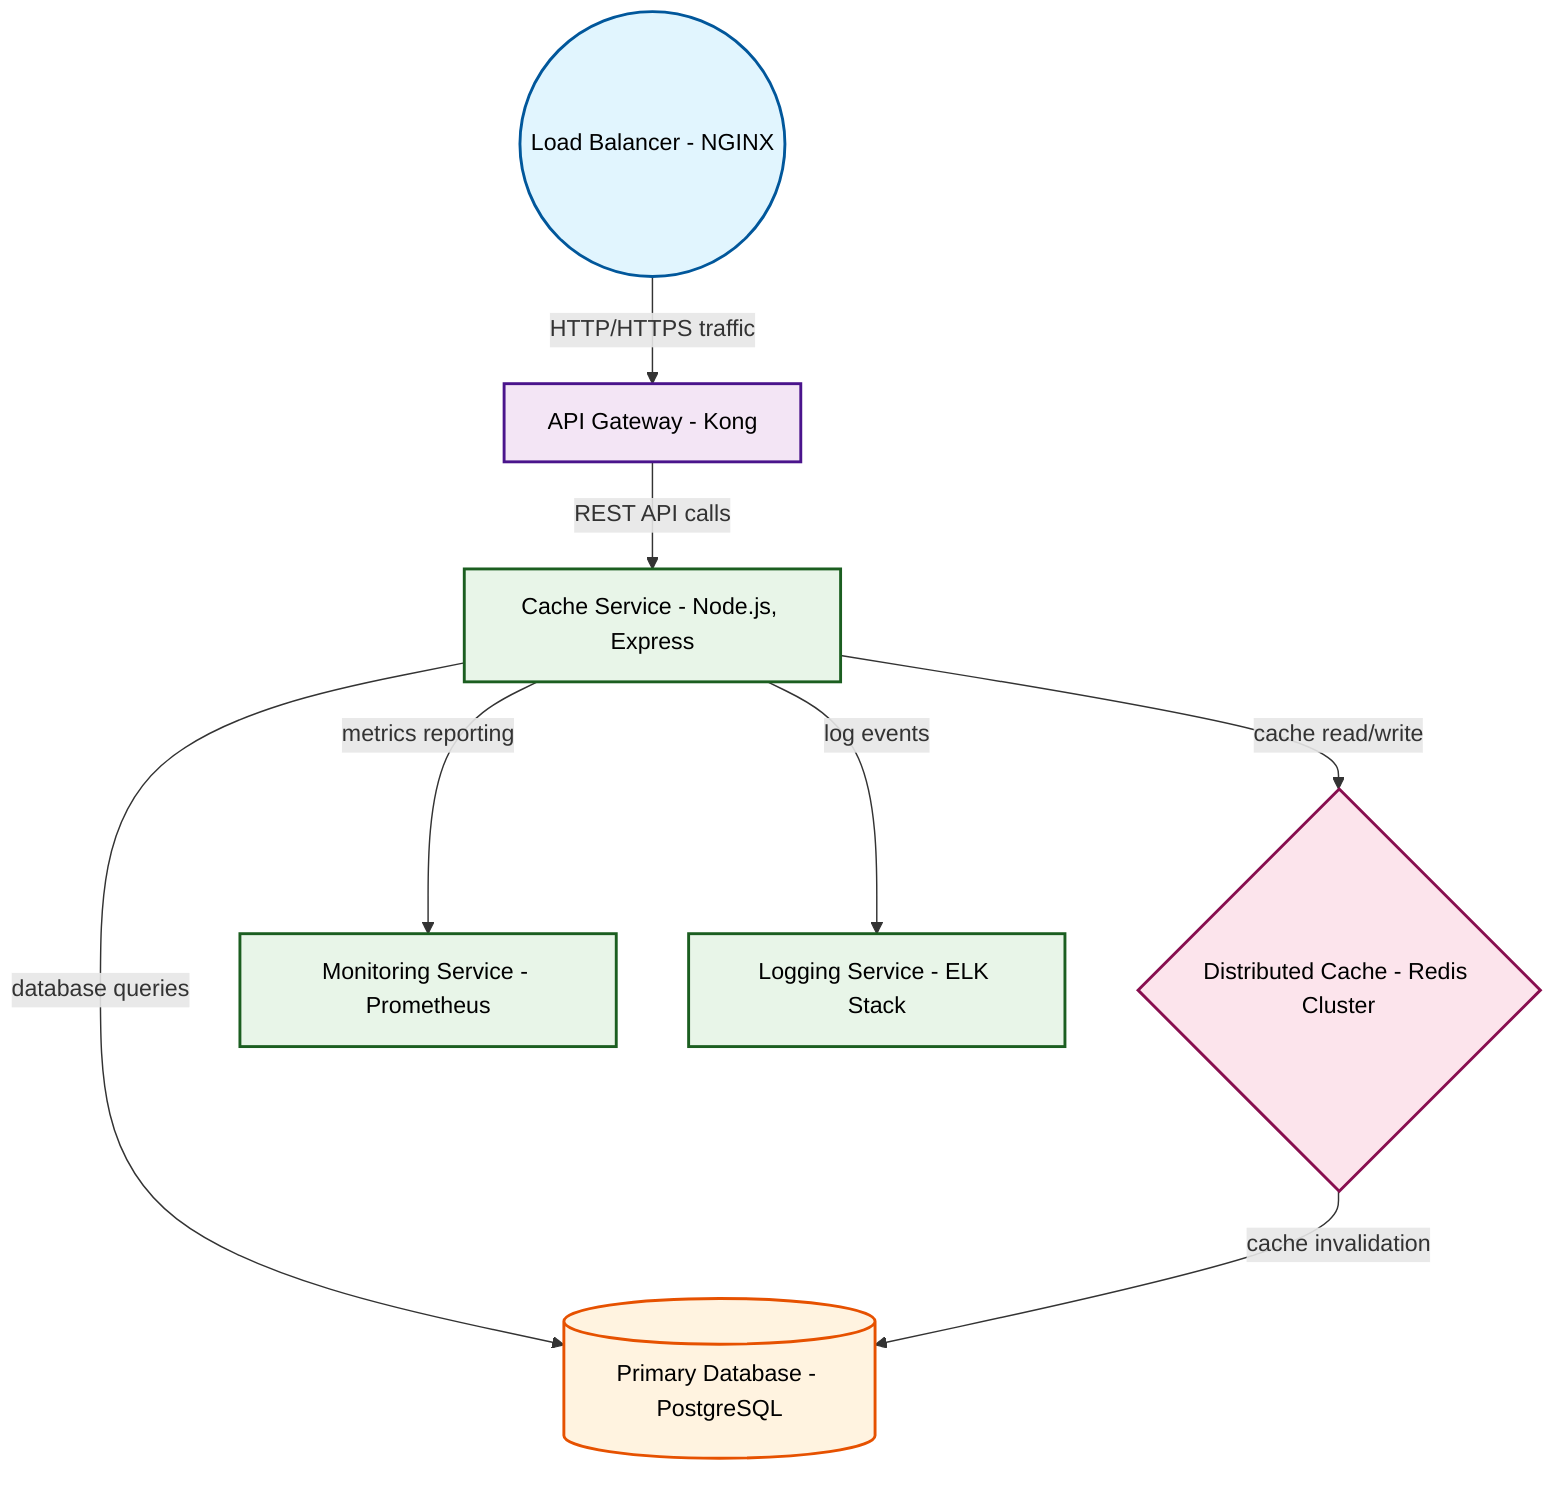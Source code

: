graph TB

    %% Professional Software Architecture Styling
    classDef userInterface fill:#e1f5fe,stroke:#01579b,stroke-width:2px,color:#000
    classDef apiLayer fill:#f3e5f5,stroke:#4a148c,stroke-width:2px,color:#000
    classDef service fill:#e8f5e8,stroke:#1b5e20,stroke-width:2px,color:#000
    classDef database fill:#fff3e0,stroke:#e65100,stroke-width:2px,color:#000
    classDef cache fill:#fce4ec,stroke:#880e4f,stroke-width:2px,color:#000
    classDef external fill:#f1f8e9,stroke:#33691e,stroke-width:2px,color:#000

    lb1((Load Balancer - NGINX))
    api1[API Gateway - Kong]
    service1[Cache Service - Node.js, Express]
    cache1{Distributed Cache - Redis Cluster}
    db1[(Primary Database - PostgreSQL)]
    monitoring1[Monitoring Service - Prometheus]
    logging1[Logging Service - ELK Stack]

    lb1 -->|HTTP/HTTPS traffic| api1
    api1 -->|REST API calls| service1
    service1 -->|cache read/write| cache1
    service1 -->|database queries| db1
    service1 -->|metrics reporting| monitoring1
    service1 -->|log events| logging1
    cache1 -->|cache invalidation| db1

    class lb1 userInterface
    class api1 apiLayer
    class service1 service
    class cache1 cache
    class db1 database
    class monitoring1 service
    class logging1 service